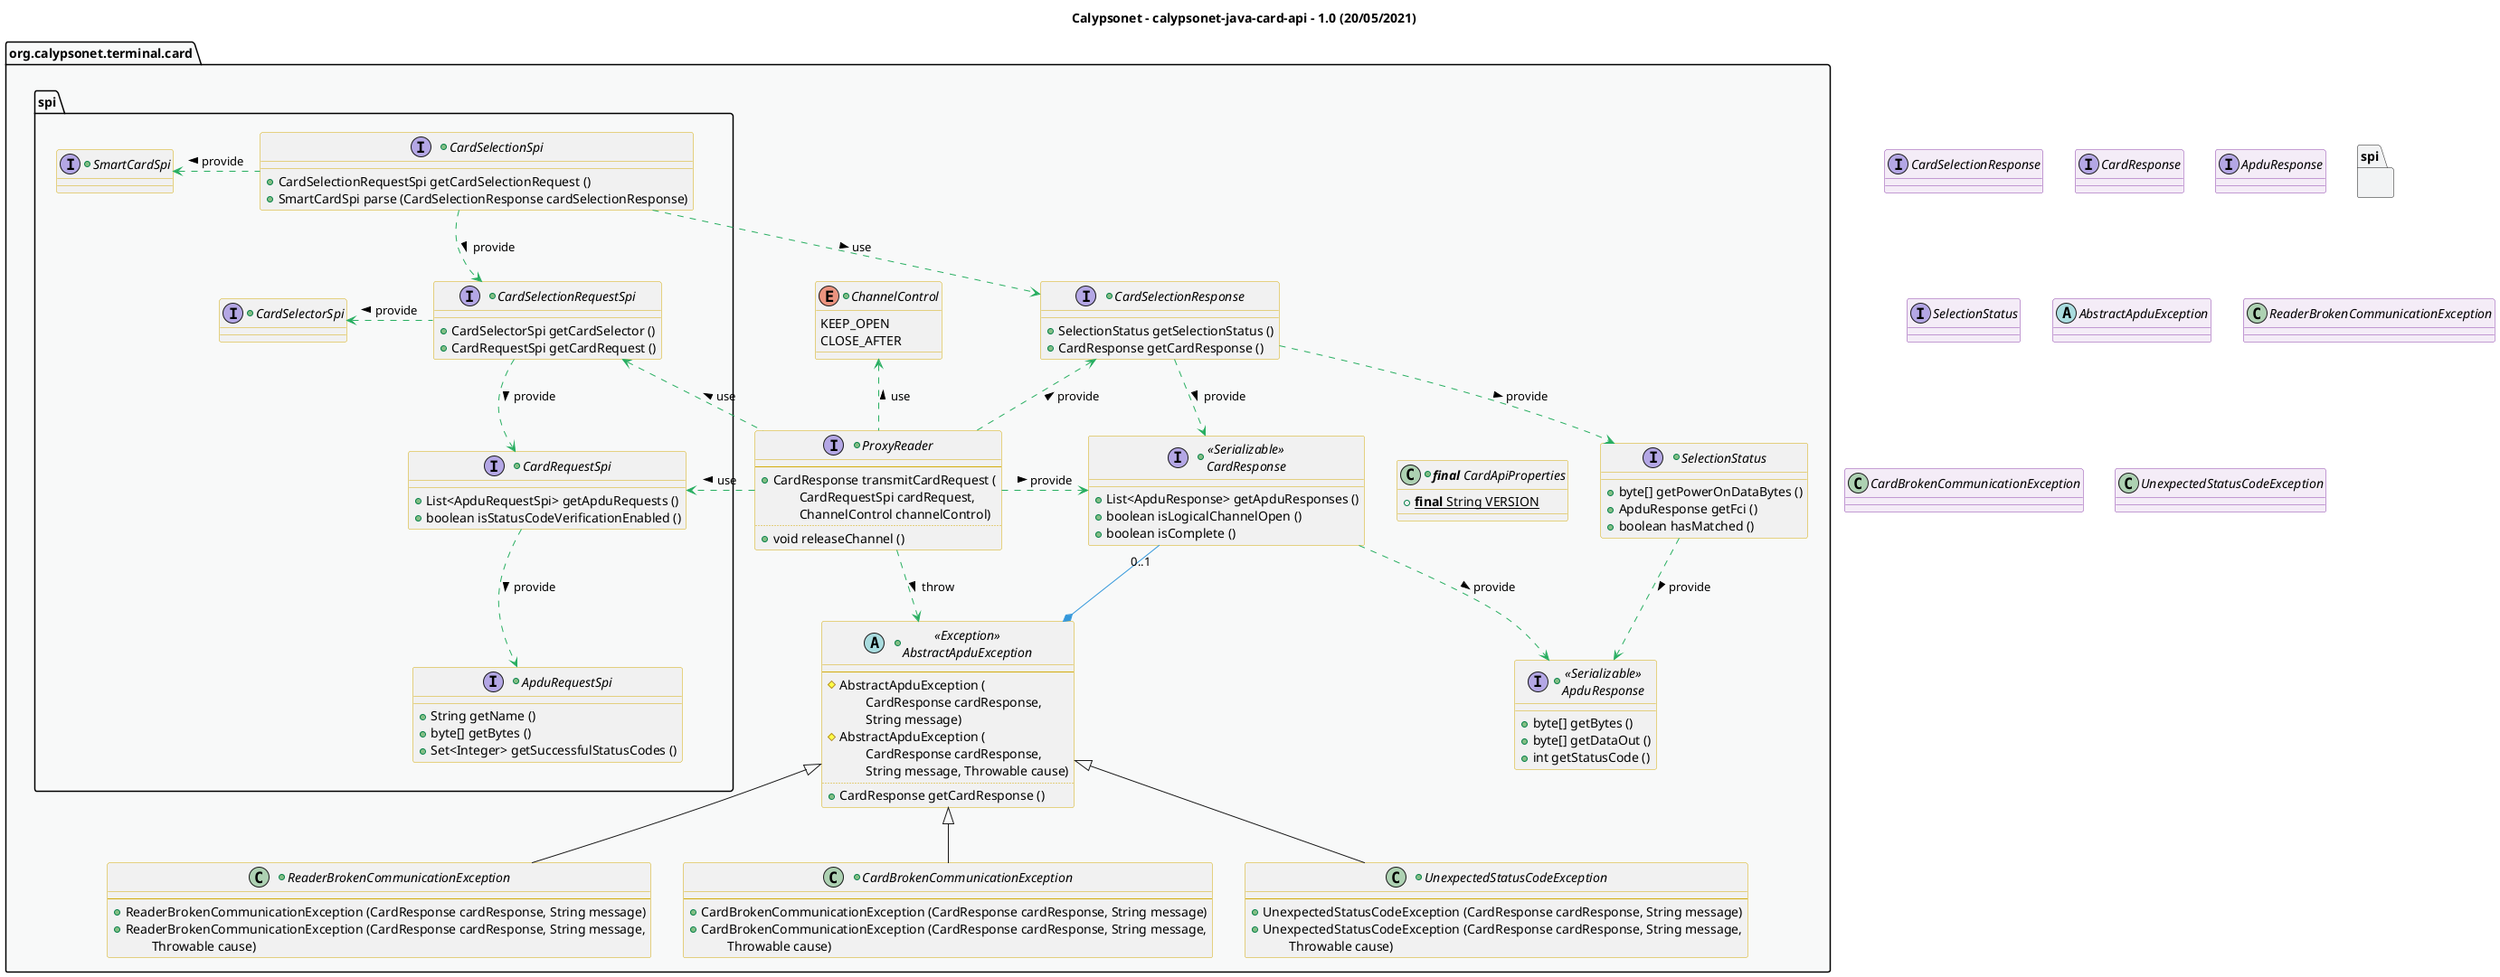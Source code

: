 @startuml
title
        Calypsonet - calypsonet-java-card-api - 1.0 (20/05/2021)
end title

' == THEME ==

'Couleurs issues de : https://htmlcolorcodes.com/fr/tableau-de-couleur/tableau-de-couleur-design-plat/
!define C_GREY1 F8F9F9
!define C_GREY2 F2F3F4
!define C_GREY3 E5E7E9
!define C_GREY4 D7DBDD
!define C_GREY5 CACFD2
!define C_GREY6 BDC3C7
!define C_LINK 3498DB
!define C_USE 27AE60

skinparam Shadowing false
skinparam ClassFontStyle italic
skinparam ClassBorderColor #D4AC0D
skinparam stereotypeABorderColor #A9DCDF
skinparam stereotypeIBorderColor #B4A7E5
skinparam stereotypeCBorderColor #ADD1B2
skinparam stereotypeEBorderColor #EB93DF
' Red
skinparam ClassBackgroundColor<<red>> #FDEDEC
skinparam ClassBorderColor<<red>> #E74C3C
hide <<red>> stereotype
' Purple
skinparam ClassBackgroundColor<<purple>> #F4ECF7
skinparam ClassBorderColor<<purple>> #8E44AD
hide <<purple>> stereotype
' blue
skinparam ClassBackgroundColor<<blue>> #EBF5FB
skinparam ClassBorderColor<<blue>> #3498DB
hide <<blue>> stereotype
' Green
skinparam ClassBackgroundColor<<green>> #E9F7EF
skinparam ClassBorderColor<<green>> #27AE60
hide <<green>> stereotype
' Grey
skinparam ClassBackgroundColor<<grey>> #EAECEE
skinparam ClassBorderColor<<grey>> #2C3E50
hide <<grey>> stereotype

' == CONTENT ==

package "org.calypsonet.terminal.card" as api {
    ' SPI
    package spi {
        +interface CardSelectionSpi {
            +CardSelectionRequestSpi getCardSelectionRequest ()
            +SmartCardSpi parse (CardSelectionResponse cardSelectionResponse)
        }
        +interface CardSelectorSpi {
        }
        +interface SmartCardSpi {
        }
        ' REQUEST
        together {
            +interface CardSelectionRequestSpi {
                +CardSelectorSpi getCardSelector ()
                +CardRequestSpi getCardRequest ()
            }
            +interface CardRequestSpi {
                +List<ApduRequestSpi> getApduRequests ()
                +boolean isStatusCodeVerificationEnabled ()
            }
            +interface ApduRequestSpi {
                +String getName ()
                +byte[] getBytes ()
                +Set<Integer> getSuccessfulStatusCodes ()
            }
        }
    }
    +interface ProxyReader {
        --
        +CardResponse transmitCardRequest (
        \tCardRequestSpi cardRequest,
        \tChannelControl channelControl)
        ..
        +void releaseChannel ()
    }
    +enum ChannelControl {
        KEEP_OPEN
        CLOSE_AFTER
    }
    ' RESPONSE
    together {
        +class "**final** CardApiProperties" as ApiProperties {
            +{static} **final** String VERSION
        }
        +interface CardSelectionResponse {
            +SelectionStatus getSelectionStatus ()
            +CardResponse getCardResponse ()
        }
        +interface "<<Serializable>>\nCardResponse" as CardResponse {
            +List<ApduResponse> getApduResponses ()
            +boolean isLogicalChannelOpen ()
            +boolean isComplete ()
        }
        +interface "<<Serializable>>\nApduResponse" as ApduResponse {
            +byte[] getBytes ()
            +byte[] getDataOut ()
            +int getStatusCode ()
        }
        +interface SelectionStatus {
            +byte[] getPowerOnDataBytes ()
            +ApduResponse getFci ()
            +boolean hasMatched ()
        }
    }
    +abstract class "<<Exception>>\nAbstractApduException" as AbstractApduException {
        --
        #AbstractApduException (
            \tCardResponse cardResponse,
            \tString message)
        #AbstractApduException (
            \tCardResponse cardResponse,
            \tString message, Throwable cause)
        ..
        +CardResponse getCardResponse ()
    }
    +class ReaderBrokenCommunicationException extends AbstractApduException {
        --
        +ReaderBrokenCommunicationException (CardResponse cardResponse, String message)
        +ReaderBrokenCommunicationException (CardResponse cardResponse, String message,
            \tThrowable cause)
    }
    +class CardBrokenCommunicationException extends AbstractApduException {
        --
        +CardBrokenCommunicationException (CardResponse cardResponse, String message)
        +CardBrokenCommunicationException (CardResponse cardResponse, String message,
            \tThrowable cause)
    }
    +class UnexpectedStatusCodeException extends AbstractApduException {
        --
        +UnexpectedStatusCodeException (CardResponse cardResponse, String message)
        +UnexpectedStatusCodeException (CardResponse cardResponse, String message,
            \tThrowable cause)
    }
}

' Associations

CardSelectionSpi .left.> SmartCardSpi #C_USE : provide >
CardSelectionSpi ..> CardSelectionRequestSpi #C_USE : provide >
CardSelectionSpi ..> CardSelectionResponse #C_USE : use >

CardSelectionRequestSpi .left.> CardSelectorSpi #C_USE : provide >
CardSelectionRequestSpi ..> CardRequestSpi #C_USE : provide >

CardRequestSpi ..> ApduRequestSpi #C_USE : provide >

CardSelectionResponse ..> CardResponse #C_USE : provide >
CardSelectionResponse ..> SelectionStatus #C_USE : provide >

CardResponse ..> ApduResponse #C_USE : provide >

SelectionStatus ..> ApduResponse #C_USE : provide >

AbstractApduException *-up- "0..1" CardResponse #C_LINK

ProxyReader .left.> CardSelectionRequestSpi #C_USE : use >
ProxyReader ..> CardRequestSpi #C_USE : use >
ProxyReader .up.> ChannelControl #C_USE : use >

ProxyReader .up.> CardSelectionResponse #C_USE : provide >
ProxyReader .> CardResponse #C_USE : provide >
ProxyReader ..> AbstractApduException #C_USE : throw >

' == LAYOUT ==

ApiProperties -[hidden]left- CardSelectionResponse
spi -[hidden]- CardSelectionResponse

' == STYLE ==

package api #C_GREY1 {}
package spi #C_GREY2 {}

interface CardSelectionResponse <<purple>>
interface CardResponse <<purple>>
interface ApduResponse <<purple>>
interface SelectionStatus <<purple>>
abstract class AbstractApduException <<purple>>
class ReaderBrokenCommunicationException <<purple>>
class CardBrokenCommunicationException <<purple>>
class UnexpectedStatusCodeException <<purple>>

@enduml